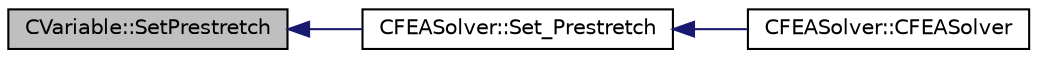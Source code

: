 digraph "CVariable::SetPrestretch"
{
  edge [fontname="Helvetica",fontsize="10",labelfontname="Helvetica",labelfontsize="10"];
  node [fontname="Helvetica",fontsize="10",shape=record];
  rankdir="LR";
  Node5604 [label="CVariable::SetPrestretch",height=0.2,width=0.4,color="black", fillcolor="grey75", style="filled", fontcolor="black"];
  Node5604 -> Node5605 [dir="back",color="midnightblue",fontsize="10",style="solid",fontname="Helvetica"];
  Node5605 [label="CFEASolver::Set_Prestretch",height=0.2,width=0.4,color="black", fillcolor="white", style="filled",URL="$class_c_f_e_a_solver.html#a97415c38a336c1bb03a74a61be0c3568",tooltip="Set a reference geometry for prestretched conditions. "];
  Node5605 -> Node5606 [dir="back",color="midnightblue",fontsize="10",style="solid",fontname="Helvetica"];
  Node5606 [label="CFEASolver::CFEASolver",height=0.2,width=0.4,color="black", fillcolor="white", style="filled",URL="$class_c_f_e_a_solver.html#a1d4c7d17d9c7143d3079fc78fae1599d"];
}
